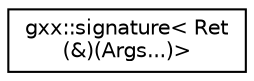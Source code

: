 digraph "Graphical Class Hierarchy"
{
  edge [fontname="Helvetica",fontsize="10",labelfontname="Helvetica",labelfontsize="10"];
  node [fontname="Helvetica",fontsize="10",shape=record];
  rankdir="LR";
  Node1 [label="gxx::signature\< Ret\l(&)(Args...)\>",height=0.2,width=0.4,color="black", fillcolor="white", style="filled",URL="$structgxx_1_1signature_3_01Ret_07_6_08_07Args_8_8_8_08_4.html"];
}
